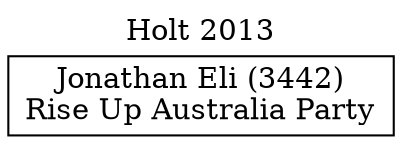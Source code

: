 // House preference flow
digraph "Jonathan Eli (3442)_Holt_2013" {
	graph [label="Holt 2013" labelloc=t mclimit=10]
	node [shape=box]
	"Jonathan Eli (3442)" [label="Jonathan Eli (3442)
Rise Up Australia Party"]
}
